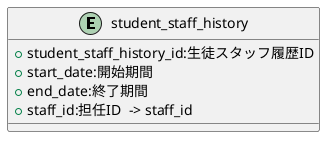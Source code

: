 @startuml

entity "student_staff_history"{
    + student_staff_history_id:生徒スタッフ履歴ID
    + start_date:開始期間
    + end_date:終了期間
    + staff_id:担任ID  -> staff_id

}

@enduml